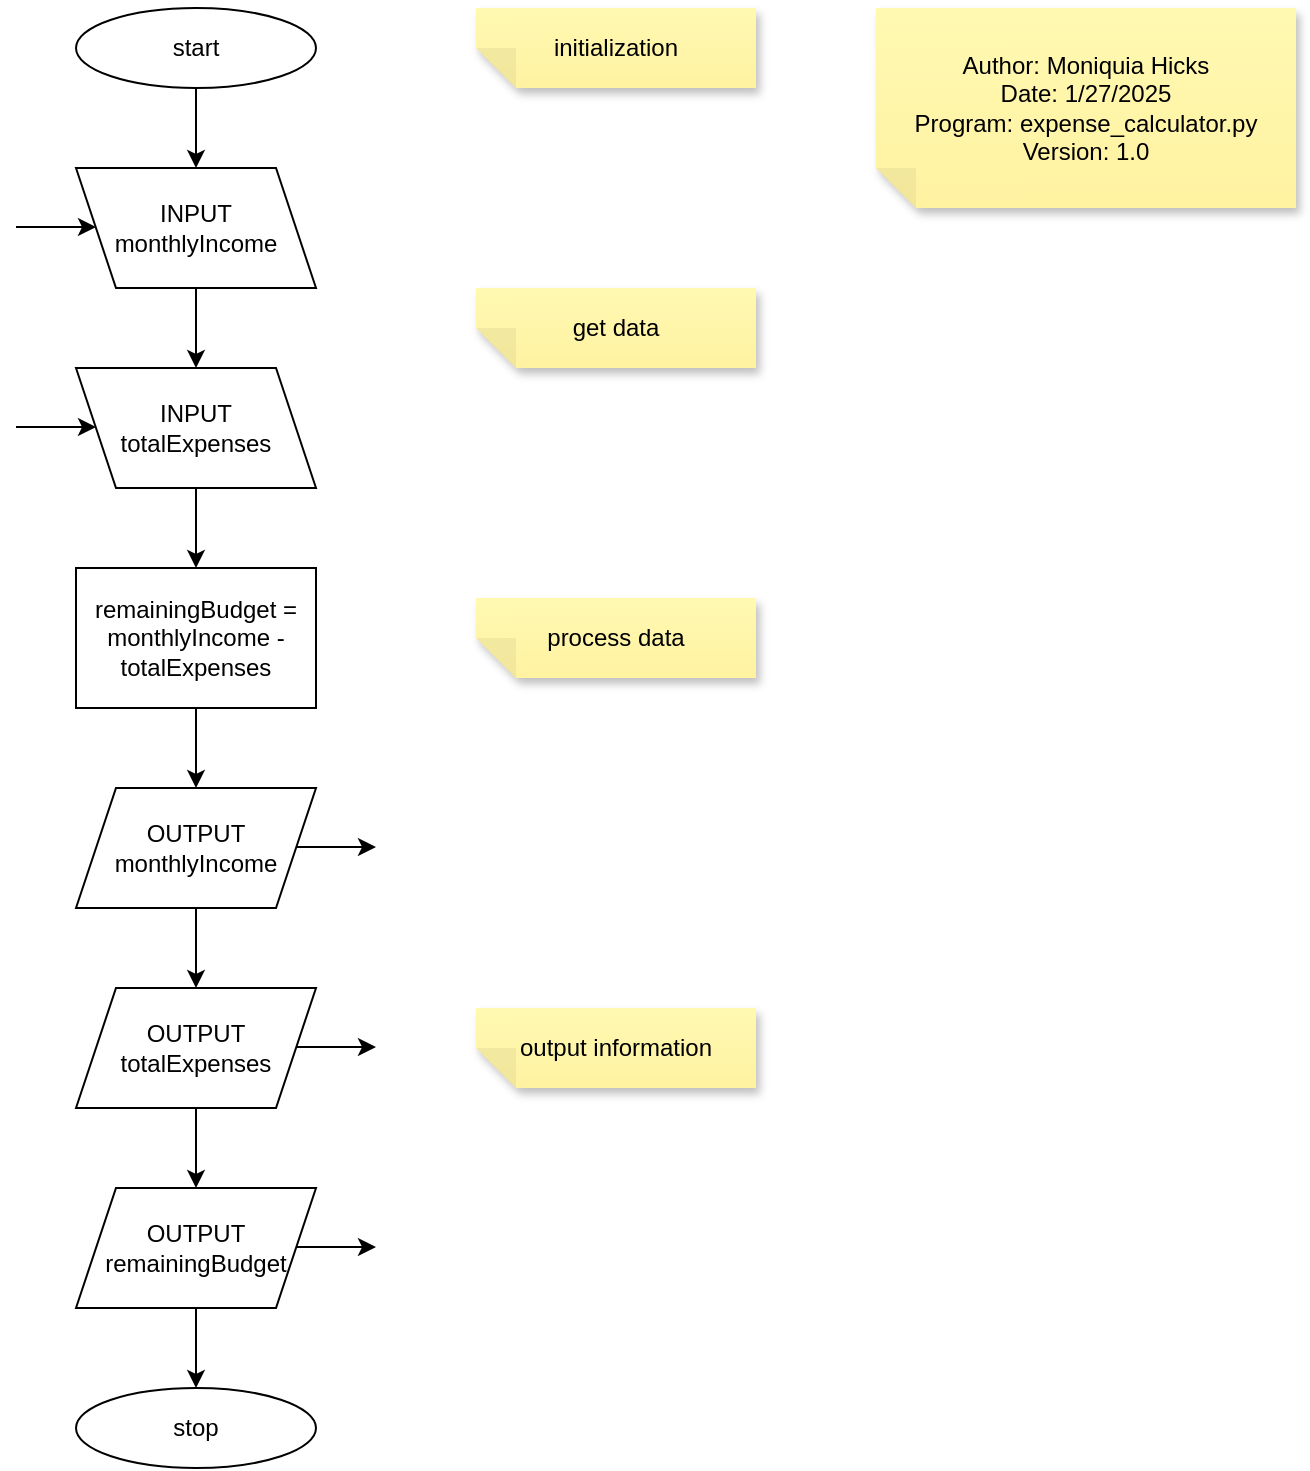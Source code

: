 <mxfile version="26.0.11">
  <diagram name="Page-1" id="QPVrraN97V2lchygecpu">
    <mxGraphModel dx="5952" dy="5991" grid="1" gridSize="10" guides="1" tooltips="1" connect="1" arrows="1" fold="1" page="1" pageScale="1" pageWidth="850" pageHeight="1100" math="0" shadow="0">
      <root>
        <mxCell id="0" />
        <mxCell id="1" parent="0" />
        <mxCell id="2R6lzxHfqcF0HuCsyA0a-6" value="" style="edgeStyle=orthogonalEdgeStyle;rounded=0;orthogonalLoop=1;jettySize=auto;html=1;" edge="1" parent="1" source="D7BDT6PmRFhf4zY5wvM4-2" target="2R6lzxHfqcF0HuCsyA0a-1">
          <mxGeometry relative="1" as="geometry" />
        </mxCell>
        <mxCell id="D7BDT6PmRFhf4zY5wvM4-2" value="start" style="ellipse;whiteSpace=wrap;html=1;" vertex="1" parent="1">
          <mxGeometry x="-5000" y="-5440" width="120" height="40" as="geometry" />
        </mxCell>
        <mxCell id="D7BDT6PmRFhf4zY5wvM4-3" value="stop" style="ellipse;whiteSpace=wrap;html=1;" vertex="1" parent="1">
          <mxGeometry x="-5000" y="-4750" width="120" height="40" as="geometry" />
        </mxCell>
        <mxCell id="2R6lzxHfqcF0HuCsyA0a-3" value="" style="edgeStyle=orthogonalEdgeStyle;rounded=0;orthogonalLoop=1;jettySize=auto;html=1;" edge="1" parent="1" source="2R6lzxHfqcF0HuCsyA0a-1" target="2R6lzxHfqcF0HuCsyA0a-2">
          <mxGeometry relative="1" as="geometry" />
        </mxCell>
        <mxCell id="2R6lzxHfqcF0HuCsyA0a-1" value="INPUT&lt;div&gt;monthlyIncome&lt;/div&gt;" style="shape=parallelogram;perimeter=parallelogramPerimeter;whiteSpace=wrap;html=1;fixedSize=1;flipV=1;" vertex="1" parent="1">
          <mxGeometry x="-5000" y="-5360" width="120" height="60" as="geometry" />
        </mxCell>
        <mxCell id="2R6lzxHfqcF0HuCsyA0a-9" value="" style="edgeStyle=orthogonalEdgeStyle;rounded=0;orthogonalLoop=1;jettySize=auto;html=1;" edge="1" parent="1" source="2R6lzxHfqcF0HuCsyA0a-2" target="2R6lzxHfqcF0HuCsyA0a-7">
          <mxGeometry relative="1" as="geometry" />
        </mxCell>
        <mxCell id="2R6lzxHfqcF0HuCsyA0a-2" value="INPUT&lt;div&gt;totalExpenses&lt;/div&gt;" style="shape=parallelogram;perimeter=parallelogramPerimeter;whiteSpace=wrap;html=1;fixedSize=1;flipV=1;" vertex="1" parent="1">
          <mxGeometry x="-5000" y="-5260" width="120" height="60" as="geometry" />
        </mxCell>
        <mxCell id="2R6lzxHfqcF0HuCsyA0a-15" value="" style="edgeStyle=orthogonalEdgeStyle;rounded=0;orthogonalLoop=1;jettySize=auto;html=1;" edge="1" parent="1" source="2R6lzxHfqcF0HuCsyA0a-7" target="2R6lzxHfqcF0HuCsyA0a-10">
          <mxGeometry relative="1" as="geometry" />
        </mxCell>
        <mxCell id="2R6lzxHfqcF0HuCsyA0a-7" value="remainingBudget = monthlyIncome - totalExpenses" style="whiteSpace=wrap;html=1;" vertex="1" parent="1">
          <mxGeometry x="-5000" y="-5160" width="120" height="70" as="geometry" />
        </mxCell>
        <mxCell id="2R6lzxHfqcF0HuCsyA0a-12" value="" style="edgeStyle=orthogonalEdgeStyle;rounded=0;orthogonalLoop=1;jettySize=auto;html=1;" edge="1" parent="1" source="2R6lzxHfqcF0HuCsyA0a-10" target="2R6lzxHfqcF0HuCsyA0a-11">
          <mxGeometry relative="1" as="geometry" />
        </mxCell>
        <mxCell id="2R6lzxHfqcF0HuCsyA0a-10" value="OUTPUT&lt;div&gt;monthlyIncome&lt;/div&gt;" style="shape=parallelogram;perimeter=parallelogramPerimeter;whiteSpace=wrap;html=1;fixedSize=1;" vertex="1" parent="1">
          <mxGeometry x="-5000" y="-5050" width="120" height="60" as="geometry" />
        </mxCell>
        <mxCell id="2R6lzxHfqcF0HuCsyA0a-14" value="" style="edgeStyle=orthogonalEdgeStyle;rounded=0;orthogonalLoop=1;jettySize=auto;html=1;" edge="1" parent="1" source="2R6lzxHfqcF0HuCsyA0a-11" target="2R6lzxHfqcF0HuCsyA0a-13">
          <mxGeometry relative="1" as="geometry" />
        </mxCell>
        <mxCell id="2R6lzxHfqcF0HuCsyA0a-11" value="OUTPUT&lt;div&gt;totalExpenses&lt;/div&gt;" style="shape=parallelogram;perimeter=parallelogramPerimeter;whiteSpace=wrap;html=1;fixedSize=1;" vertex="1" parent="1">
          <mxGeometry x="-5000" y="-4950" width="120" height="60" as="geometry" />
        </mxCell>
        <mxCell id="2R6lzxHfqcF0HuCsyA0a-16" value="" style="edgeStyle=orthogonalEdgeStyle;rounded=0;orthogonalLoop=1;jettySize=auto;html=1;" edge="1" parent="1" source="2R6lzxHfqcF0HuCsyA0a-13" target="D7BDT6PmRFhf4zY5wvM4-3">
          <mxGeometry relative="1" as="geometry" />
        </mxCell>
        <mxCell id="2R6lzxHfqcF0HuCsyA0a-13" value="OUTPUT&lt;div&gt;remainingBudget&lt;/div&gt;" style="shape=parallelogram;perimeter=parallelogramPerimeter;whiteSpace=wrap;html=1;fixedSize=1;" vertex="1" parent="1">
          <mxGeometry x="-5000" y="-4850" width="120" height="60" as="geometry" />
        </mxCell>
        <mxCell id="2R6lzxHfqcF0HuCsyA0a-17" value="" style="endArrow=classic;html=1;rounded=0;" edge="1" parent="1">
          <mxGeometry width="50" height="50" relative="1" as="geometry">
            <mxPoint x="-5030" y="-5330.5" as="sourcePoint" />
            <mxPoint x="-4990" y="-5330.5" as="targetPoint" />
          </mxGeometry>
        </mxCell>
        <mxCell id="2R6lzxHfqcF0HuCsyA0a-18" value="" style="endArrow=classic;html=1;rounded=0;" edge="1" parent="1">
          <mxGeometry width="50" height="50" relative="1" as="geometry">
            <mxPoint x="-5030" y="-5230.5" as="sourcePoint" />
            <mxPoint x="-4990" y="-5230.5" as="targetPoint" />
          </mxGeometry>
        </mxCell>
        <mxCell id="2R6lzxHfqcF0HuCsyA0a-19" value="" style="endArrow=classic;html=1;rounded=0;" edge="1" parent="1">
          <mxGeometry width="50" height="50" relative="1" as="geometry">
            <mxPoint x="-4890" y="-5020.5" as="sourcePoint" />
            <mxPoint x="-4850" y="-5020.5" as="targetPoint" />
          </mxGeometry>
        </mxCell>
        <mxCell id="2R6lzxHfqcF0HuCsyA0a-20" value="" style="endArrow=classic;html=1;rounded=0;" edge="1" parent="1">
          <mxGeometry width="50" height="50" relative="1" as="geometry">
            <mxPoint x="-4890" y="-4920.5" as="sourcePoint" />
            <mxPoint x="-4850" y="-4920.5" as="targetPoint" />
          </mxGeometry>
        </mxCell>
        <mxCell id="2R6lzxHfqcF0HuCsyA0a-21" value="" style="endArrow=classic;html=1;rounded=0;" edge="1" parent="1">
          <mxGeometry width="50" height="50" relative="1" as="geometry">
            <mxPoint x="-4890" y="-4820.5" as="sourcePoint" />
            <mxPoint x="-4850" y="-4820.5" as="targetPoint" />
          </mxGeometry>
        </mxCell>
        <mxCell id="2R6lzxHfqcF0HuCsyA0a-22" value="Author: Moniquia Hicks&lt;div&gt;Date: 1/27/2025&lt;/div&gt;&lt;div&gt;Program: expense_calculator.py&lt;/div&gt;&lt;div&gt;Version: 1.0&lt;/div&gt;" style="shape=note;whiteSpace=wrap;html=1;backgroundOutline=1;fontColor=#000000;darkOpacity=0.05;fillColor=#FFF9B2;strokeColor=none;fillStyle=solid;direction=west;gradientDirection=north;gradientColor=#FFF2A1;shadow=1;size=20;pointerEvents=1;" vertex="1" parent="1">
          <mxGeometry x="-4600" y="-5440" width="210" height="100" as="geometry" />
        </mxCell>
        <mxCell id="2R6lzxHfqcF0HuCsyA0a-23" value="initialization" style="shape=note;whiteSpace=wrap;html=1;backgroundOutline=1;fontColor=#000000;darkOpacity=0.05;fillColor=#FFF9B2;strokeColor=none;fillStyle=solid;direction=west;gradientDirection=north;gradientColor=#FFF2A1;shadow=1;size=20;pointerEvents=1;" vertex="1" parent="1">
          <mxGeometry x="-4800" y="-5440" width="140" height="40" as="geometry" />
        </mxCell>
        <mxCell id="2R6lzxHfqcF0HuCsyA0a-24" value="get data" style="shape=note;whiteSpace=wrap;html=1;backgroundOutline=1;fontColor=#000000;darkOpacity=0.05;fillColor=#FFF9B2;strokeColor=none;fillStyle=solid;direction=west;gradientDirection=north;gradientColor=#FFF2A1;shadow=1;size=20;pointerEvents=1;" vertex="1" parent="1">
          <mxGeometry x="-4800" y="-5300" width="140" height="40" as="geometry" />
        </mxCell>
        <mxCell id="2R6lzxHfqcF0HuCsyA0a-25" value="process data" style="shape=note;whiteSpace=wrap;html=1;backgroundOutline=1;fontColor=#000000;darkOpacity=0.05;fillColor=#FFF9B2;strokeColor=none;fillStyle=solid;direction=west;gradientDirection=north;gradientColor=#FFF2A1;shadow=1;size=20;pointerEvents=1;" vertex="1" parent="1">
          <mxGeometry x="-4800" y="-5145" width="140" height="40" as="geometry" />
        </mxCell>
        <mxCell id="2R6lzxHfqcF0HuCsyA0a-26" value="output information" style="shape=note;whiteSpace=wrap;html=1;backgroundOutline=1;fontColor=#000000;darkOpacity=0.05;fillColor=#FFF9B2;strokeColor=none;fillStyle=solid;direction=west;gradientDirection=north;gradientColor=#FFF2A1;shadow=1;size=20;pointerEvents=1;" vertex="1" parent="1">
          <mxGeometry x="-4800" y="-4940" width="140" height="40" as="geometry" />
        </mxCell>
      </root>
    </mxGraphModel>
  </diagram>
</mxfile>
